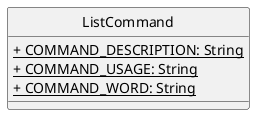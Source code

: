 @startuml
'https://plantuml.com/class-diagram
hide circle
skinparam classAttributeIconSize 0

class ListCommand {
    <u>+ COMMAND_DESCRIPTION: String
    <u>+ COMMAND_USAGE: String
    <u>+ COMMAND_WORD: String
}

@enduml